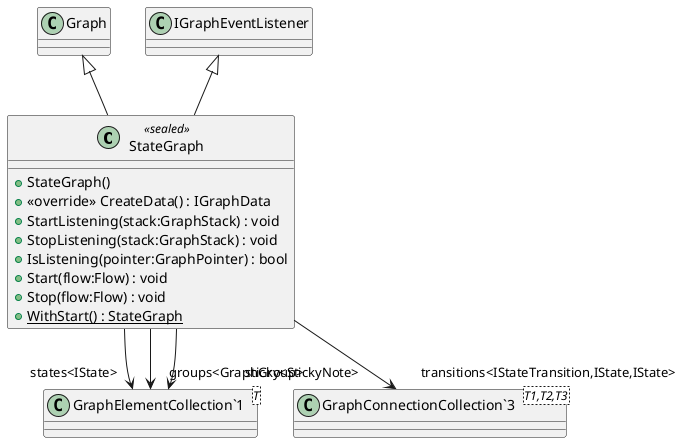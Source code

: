 @startuml
class StateGraph <<sealed>> {
    + StateGraph()
    + <<override>> CreateData() : IGraphData
    + StartListening(stack:GraphStack) : void
    + StopListening(stack:GraphStack) : void
    + IsListening(pointer:GraphPointer) : bool
    + Start(flow:Flow) : void
    + Stop(flow:Flow) : void
    + {static} WithStart() : StateGraph
}
class "GraphElementCollection`1"<T> {
}
class "GraphConnectionCollection`3"<T1,T2,T3> {
}
Graph <|-- StateGraph
IGraphEventListener <|-- StateGraph
StateGraph --> "states<IState>" "GraphElementCollection`1"
StateGraph --> "transitions<IStateTransition,IState,IState>" "GraphConnectionCollection`3"
StateGraph --> "groups<GraphGroup>" "GraphElementCollection`1"
StateGraph --> "sticky<StickyNote>" "GraphElementCollection`1"
@enduml
